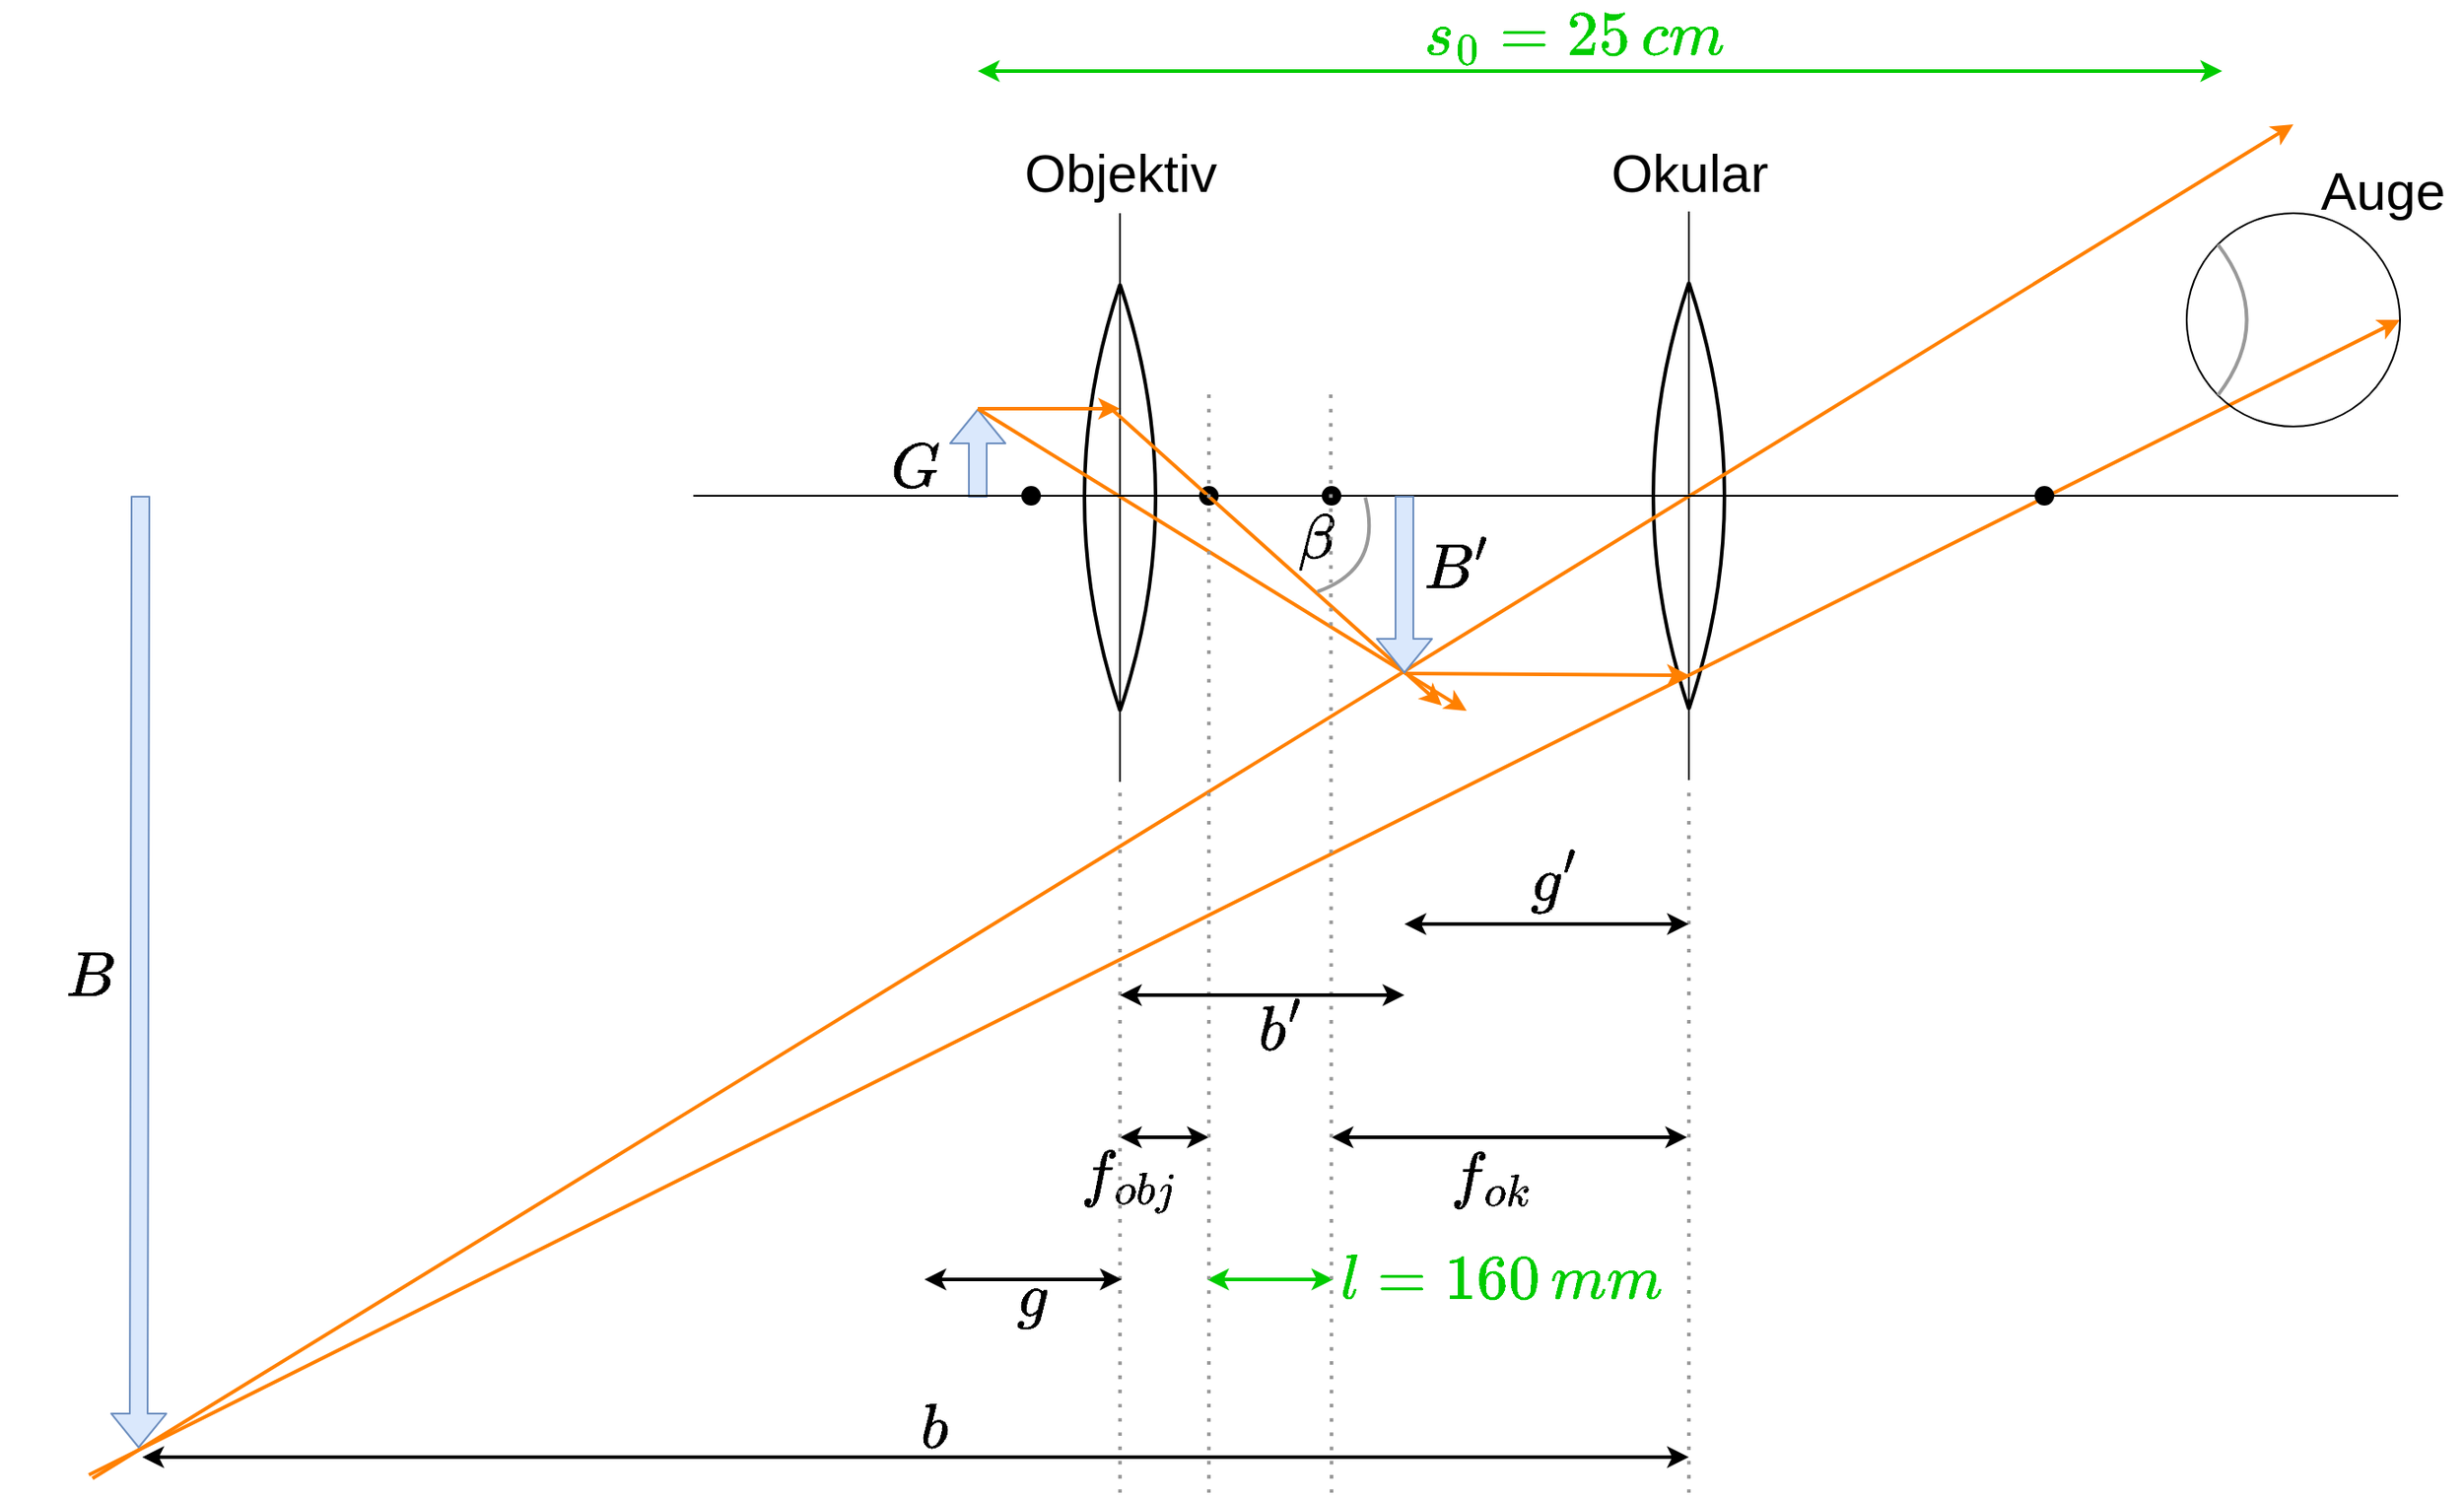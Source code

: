 <mxfile version="17.2.4" type="device"><diagram id="vod9QDB9I9px2MjlplwO" name="Seite-1"><mxGraphModel dx="1484" dy="438" grid="1" gridSize="10" guides="1" tooltips="1" connect="1" arrows="1" fold="1" page="1" pageScale="1" pageWidth="827" pageHeight="1169" math="1" shadow="0"><root><mxCell id="0"/><mxCell id="1" parent="0"/><mxCell id="Ikbwgm83uAh0xtneVskg-54" value="$$\beta$$" style="text;html=1;resizable=0;autosize=1;align=center;verticalAlign=middle;points=[];fillColor=none;strokeColor=none;rounded=0;fontSize=30;" parent="1" vertex="1"><mxGeometry x="115" y="364" width="150" height="40" as="geometry"/></mxCell><mxCell id="Ikbwgm83uAh0xtneVskg-1" value="" style="endArrow=none;html=1;curved=1;strokeWidth=2;" parent="1" edge="1"><mxGeometry width="50" height="50" relative="1" as="geometry"><mxPoint x="80" y="480" as="sourcePoint"/><mxPoint x="80" y="240" as="targetPoint"/><Array as="points"><mxPoint x="40" y="360"/></Array></mxGeometry></mxCell><mxCell id="Ikbwgm83uAh0xtneVskg-2" value="" style="endArrow=none;html=1;curved=1;strokeWidth=2;" parent="1" edge="1"><mxGeometry width="50" height="50" relative="1" as="geometry"><mxPoint x="80" y="480" as="sourcePoint"/><mxPoint x="80" y="240" as="targetPoint"/><Array as="points"><mxPoint x="120" y="360"/></Array></mxGeometry></mxCell><mxCell id="Ikbwgm83uAh0xtneVskg-3" value="" style="endArrow=none;html=1;strokeWidth=1;curved=1;" parent="1" edge="1"><mxGeometry width="50" height="50" relative="1" as="geometry"><mxPoint x="80" y="520" as="sourcePoint"/><mxPoint x="80" y="200" as="targetPoint"/></mxGeometry></mxCell><mxCell id="Ikbwgm83uAh0xtneVskg-5" value="" style="endArrow=none;html=1;curved=1;strokeWidth=2;" parent="1" edge="1"><mxGeometry width="50" height="50" relative="1" as="geometry"><mxPoint x="400" y="479" as="sourcePoint"/><mxPoint x="400" y="239" as="targetPoint"/><Array as="points"><mxPoint x="360" y="359"/></Array></mxGeometry></mxCell><mxCell id="Ikbwgm83uAh0xtneVskg-6" value="" style="endArrow=none;html=1;curved=1;strokeWidth=2;" parent="1" edge="1"><mxGeometry width="50" height="50" relative="1" as="geometry"><mxPoint x="400" y="479" as="sourcePoint"/><mxPoint x="400" y="239" as="targetPoint"/><Array as="points"><mxPoint x="440" y="359"/></Array></mxGeometry></mxCell><mxCell id="Ikbwgm83uAh0xtneVskg-7" value="" style="endArrow=none;html=1;strokeWidth=1;curved=1;" parent="1" edge="1"><mxGeometry width="50" height="50" relative="1" as="geometry"><mxPoint x="400" y="519" as="sourcePoint"/><mxPoint x="400" y="199" as="targetPoint"/></mxGeometry></mxCell><mxCell id="Ikbwgm83uAh0xtneVskg-8" value="" style="shape=flexArrow;endArrow=classic;html=1;strokeWidth=1;curved=1;fillColor=#dae8fc;strokeColor=#6c8ebf;" parent="1" edge="1"><mxGeometry width="50" height="50" relative="1" as="geometry"><mxPoint y="360" as="sourcePoint"/><mxPoint y="310" as="targetPoint"/></mxGeometry></mxCell><mxCell id="Ikbwgm83uAh0xtneVskg-10" value="" style="ellipse;whiteSpace=wrap;html=1;aspect=fixed;fillColor=#000000;" parent="1" vertex="1"><mxGeometry x="125" y="354" width="10" height="10" as="geometry"/></mxCell><mxCell id="Ikbwgm83uAh0xtneVskg-12" value="" style="endArrow=classic;html=1;strokeWidth=2;curved=1;strokeColor=#FF8000;" parent="1" edge="1"><mxGeometry width="50" height="50" relative="1" as="geometry"><mxPoint y="310" as="sourcePoint"/><mxPoint x="80" y="310" as="targetPoint"/></mxGeometry></mxCell><mxCell id="Ikbwgm83uAh0xtneVskg-13" value="" style="endArrow=classic;html=1;strokeWidth=2;curved=1;strokeColor=#FF8000;" parent="1" edge="1"><mxGeometry width="50" height="50" relative="1" as="geometry"><mxPoint x="75" y="310" as="sourcePoint"/><mxPoint x="261" y="477" as="targetPoint"/></mxGeometry></mxCell><mxCell id="Ikbwgm83uAh0xtneVskg-14" value="" style="endArrow=classic;html=1;strokeWidth=2;curved=1;strokeColor=#FF8000;" parent="1" edge="1"><mxGeometry width="50" height="50" relative="1" as="geometry"><mxPoint y="310" as="sourcePoint"/><mxPoint x="275" y="480" as="targetPoint"/></mxGeometry></mxCell><mxCell id="Ikbwgm83uAh0xtneVskg-9" value="" style="ellipse;whiteSpace=wrap;html=1;aspect=fixed;fillColor=#000000;" parent="1" vertex="1"><mxGeometry x="25" y="354" width="10" height="10" as="geometry"/></mxCell><mxCell id="Ikbwgm83uAh0xtneVskg-20" value="" style="endArrow=classic;html=1;strokeWidth=2;curved=1;strokeColor=#FF8000;" parent="1" edge="1"><mxGeometry width="50" height="50" relative="1" as="geometry"><mxPoint x="240" y="459" as="sourcePoint"/><mxPoint x="400" y="460" as="targetPoint"/></mxGeometry></mxCell><mxCell id="Ikbwgm83uAh0xtneVskg-21" value="" style="endArrow=classic;html=1;strokeWidth=2;curved=1;strokeColor=#FF8000;" parent="1" edge="1"><mxGeometry width="50" height="50" relative="1" as="geometry"><mxPoint x="-498" y="912" as="sourcePoint"/><mxPoint x="740" y="150" as="targetPoint"/></mxGeometry></mxCell><mxCell id="Ikbwgm83uAh0xtneVskg-22" value="" style="endArrow=classic;html=1;strokeWidth=2;curved=1;strokeColor=#FF8000;" parent="1" edge="1"><mxGeometry width="50" height="50" relative="1" as="geometry"><mxPoint x="-500" y="910" as="sourcePoint"/><mxPoint x="800" y="260" as="targetPoint"/></mxGeometry></mxCell><mxCell id="Ikbwgm83uAh0xtneVskg-23" value="" style="ellipse;whiteSpace=wrap;html=1;aspect=fixed;fillColor=#000000;" parent="1" vertex="1"><mxGeometry x="194" y="354" width="10" height="10" as="geometry"/></mxCell><mxCell id="Ikbwgm83uAh0xtneVskg-24" value="" style="endArrow=none;html=1;strokeWidth=1;curved=1;startArrow=none;" parent="1" edge="1"><mxGeometry width="50" height="50" relative="1" as="geometry"><mxPoint x="799" y="359" as="sourcePoint"/><mxPoint x="-160" y="359" as="targetPoint"/></mxGeometry></mxCell><mxCell id="Ikbwgm83uAh0xtneVskg-25" value="" style="ellipse;whiteSpace=wrap;html=1;aspect=fixed;fillColor=#000000;" parent="1" vertex="1"><mxGeometry x="595" y="354" width="10" height="10" as="geometry"/></mxCell><mxCell id="Ikbwgm83uAh0xtneVskg-29" value="" style="shape=flexArrow;endArrow=classic;html=1;strokeWidth=1;curved=1;fillColor=#dae8fc;strokeColor=#6c8ebf;" parent="1" edge="1"><mxGeometry width="50" height="50" relative="1" as="geometry"><mxPoint x="-471" y="359" as="sourcePoint"/><mxPoint x="-472" y="895" as="targetPoint"/></mxGeometry></mxCell><mxCell id="Ikbwgm83uAh0xtneVskg-30" value="Objektiv" style="text;html=1;resizable=0;autosize=1;align=center;verticalAlign=middle;points=[];fillColor=none;strokeColor=none;rounded=0;fontSize=30;" parent="1" vertex="1"><mxGeometry x="20" y="157" width="120" height="40" as="geometry"/></mxCell><mxCell id="Ikbwgm83uAh0xtneVskg-31" value="Okular" style="text;html=1;resizable=0;autosize=1;align=center;verticalAlign=middle;points=[];fillColor=none;strokeColor=none;rounded=0;fontSize=30;" parent="1" vertex="1"><mxGeometry x="350" y="157" width="100" height="40" as="geometry"/></mxCell><mxCell id="Ikbwgm83uAh0xtneVskg-32" value="$$G$$" style="text;html=1;resizable=0;autosize=1;align=center;verticalAlign=middle;points=[];fillColor=none;strokeColor=none;rounded=0;fontSize=30;" parent="1" vertex="1"><mxGeometry x="-90" y="324" width="110" height="40" as="geometry"/></mxCell><mxCell id="Ikbwgm83uAh0xtneVskg-33" value="$$B^\prime$$" style="text;html=1;resizable=0;autosize=1;align=center;verticalAlign=middle;points=[];fillColor=none;strokeColor=none;rounded=0;fontSize=30;" parent="1" vertex="1"><mxGeometry x="169" y="380" width="200" height="40" as="geometry"/></mxCell><mxCell id="Ikbwgm83uAh0xtneVskg-34" value="$$B$$" style="text;html=1;resizable=0;autosize=1;align=center;verticalAlign=middle;points=[];fillColor=none;strokeColor=none;rounded=0;fontSize=30;" parent="1" vertex="1"><mxGeometry x="-550" y="610" width="100" height="40" as="geometry"/></mxCell><mxCell id="Ikbwgm83uAh0xtneVskg-35" value="" style="endArrow=classic;startArrow=classic;html=1;fontSize=30;strokeColor=#000000;strokeWidth=2;curved=1;" parent="1" edge="1"><mxGeometry width="50" height="50" relative="1" as="geometry"><mxPoint x="199" y="720" as="sourcePoint"/><mxPoint x="399" y="720" as="targetPoint"/></mxGeometry></mxCell><mxCell id="Ikbwgm83uAh0xtneVskg-36" value="$$f_{ok}$$" style="text;html=1;resizable=0;autosize=1;align=center;verticalAlign=middle;points=[];fillColor=none;strokeColor=none;rounded=0;fontSize=30;" parent="1" vertex="1"><mxGeometry x="209" y="723" width="160" height="40" as="geometry"/></mxCell><mxCell id="Ikbwgm83uAh0xtneVskg-37" value="" style="endArrow=classic;startArrow=classic;html=1;fontSize=30;strokeColor=#000000;strokeWidth=2;curved=1;" parent="1" edge="1"><mxGeometry width="50" height="50" relative="1" as="geometry"><mxPoint x="80" y="720" as="sourcePoint"/><mxPoint x="130" y="720" as="targetPoint"/></mxGeometry></mxCell><mxCell id="Ikbwgm83uAh0xtneVskg-38" value="$$f_{obj}$$" style="text;html=1;resizable=0;autosize=1;align=center;verticalAlign=middle;points=[];fillColor=none;strokeColor=none;rounded=0;fontSize=30;" parent="1" vertex="1"><mxGeometry y="723" width="170" height="40" as="geometry"/></mxCell><mxCell id="Ikbwgm83uAh0xtneVskg-39" value="" style="endArrow=classic;startArrow=classic;html=1;fontSize=30;strokeColor=#00CC00;strokeWidth=2;curved=1;" parent="1" edge="1"><mxGeometry width="50" height="50" relative="1" as="geometry"><mxPoint x="129" y="800" as="sourcePoint"/><mxPoint x="200" y="800" as="targetPoint"/></mxGeometry></mxCell><mxCell id="Ikbwgm83uAh0xtneVskg-40" value="$$l=160 \, mm$$" style="text;html=1;resizable=0;autosize=1;align=center;verticalAlign=middle;points=[];fillColor=none;strokeColor=none;rounded=0;fontSize=30;fontColor=#00CC00;" parent="1" vertex="1"><mxGeometry x="174" y="780" width="240" height="40" as="geometry"/></mxCell><mxCell id="Ikbwgm83uAh0xtneVskg-41" value="" style="endArrow=none;dashed=1;html=1;dashPattern=1 3;strokeWidth=2;fontSize=30;curved=1;strokeColor=#999999;" parent="1" edge="1"><mxGeometry width="50" height="50" relative="1" as="geometry"><mxPoint x="130" y="920" as="sourcePoint"/><mxPoint x="130" y="300" as="targetPoint"/></mxGeometry></mxCell><mxCell id="Ikbwgm83uAh0xtneVskg-42" value="" style="endArrow=none;dashed=1;html=1;dashPattern=1 3;strokeWidth=2;fontSize=30;curved=1;strokeColor=#999999;" parent="1" edge="1"><mxGeometry width="50" height="50" relative="1" as="geometry"><mxPoint x="199" y="920" as="sourcePoint"/><mxPoint x="198.57" y="300" as="targetPoint"/></mxGeometry></mxCell><mxCell id="Ikbwgm83uAh0xtneVskg-43" value="" style="endArrow=none;dashed=1;html=1;dashPattern=1 3;strokeWidth=2;fontSize=30;curved=1;strokeColor=#999999;" parent="1" edge="1"><mxGeometry width="50" height="50" relative="1" as="geometry"><mxPoint x="80" y="920" as="sourcePoint"/><mxPoint x="80" y="520" as="targetPoint"/></mxGeometry></mxCell><mxCell id="Ikbwgm83uAh0xtneVskg-44" value="" style="endArrow=none;dashed=1;html=1;dashPattern=1 3;strokeWidth=2;fontSize=30;curved=1;strokeColor=#999999;" parent="1" edge="1"><mxGeometry width="50" height="50" relative="1" as="geometry"><mxPoint x="400" y="920" as="sourcePoint"/><mxPoint x="400" y="520" as="targetPoint"/></mxGeometry></mxCell><mxCell id="Ikbwgm83uAh0xtneVskg-45" value="" style="endArrow=classic;startArrow=classic;html=1;fontSize=30;strokeColor=#000000;strokeWidth=2;curved=1;" parent="1" edge="1"><mxGeometry width="50" height="50" relative="1" as="geometry"><mxPoint x="240.0" y="600" as="sourcePoint"/><mxPoint x="400" y="600" as="targetPoint"/></mxGeometry></mxCell><mxCell id="Ikbwgm83uAh0xtneVskg-46" value="$$g^\prime$$" style="text;html=1;resizable=0;autosize=1;align=center;verticalAlign=middle;points=[];fillColor=none;strokeColor=none;rounded=0;fontSize=30;" parent="1" vertex="1"><mxGeometry x="224" y="556" width="200" height="40" as="geometry"/></mxCell><mxCell id="Ikbwgm83uAh0xtneVskg-47" value="" style="endArrow=classic;startArrow=classic;html=1;fontSize=30;strokeColor=#000000;strokeWidth=2;curved=1;" parent="1" edge="1"><mxGeometry width="50" height="50" relative="1" as="geometry"><mxPoint x="-470" y="900" as="sourcePoint"/><mxPoint x="400" y="900" as="targetPoint"/></mxGeometry></mxCell><mxCell id="Ikbwgm83uAh0xtneVskg-48" value="$$b$$" style="text;html=1;resizable=0;autosize=1;align=center;verticalAlign=middle;points=[];fillColor=none;strokeColor=none;rounded=0;fontSize=30;" parent="1" vertex="1"><mxGeometry x="-75" y="864" width="100" height="40" as="geometry"/></mxCell><mxCell id="Ikbwgm83uAh0xtneVskg-49" value="" style="endArrow=classic;startArrow=classic;html=1;fontSize=30;strokeColor=#000000;strokeWidth=2;curved=1;" parent="1" edge="1"><mxGeometry width="50" height="50" relative="1" as="geometry"><mxPoint x="-30.0" y="800" as="sourcePoint"/><mxPoint x="81" y="800" as="targetPoint"/></mxGeometry></mxCell><mxCell id="Ikbwgm83uAh0xtneVskg-50" value="$$g$$" style="text;html=1;resizable=0;autosize=1;align=center;verticalAlign=middle;points=[];fillColor=none;strokeColor=none;rounded=0;fontSize=30;" parent="1" vertex="1"><mxGeometry x="-20" y="790" width="100" height="40" as="geometry"/></mxCell><mxCell id="Ikbwgm83uAh0xtneVskg-51" value="$$b^\prime$$" style="text;html=1;resizable=0;autosize=1;align=center;verticalAlign=middle;points=[];fillColor=none;strokeColor=none;rounded=0;fontSize=30;" parent="1" vertex="1"><mxGeometry x="70" y="640" width="200" height="40" as="geometry"/></mxCell><mxCell id="Ikbwgm83uAh0xtneVskg-52" value="" style="endArrow=classic;startArrow=classic;html=1;fontSize=30;strokeColor=#000000;strokeWidth=2;curved=1;" parent="1" edge="1"><mxGeometry width="50" height="50" relative="1" as="geometry"><mxPoint x="80" y="640" as="sourcePoint"/><mxPoint x="240" y="640" as="targetPoint"/></mxGeometry></mxCell><mxCell id="Ikbwgm83uAh0xtneVskg-53" value="" style="endArrow=none;html=1;fontSize=30;strokeColor=#999999;strokeWidth=2;curved=1;" parent="1" edge="1"><mxGeometry width="50" height="50" relative="1" as="geometry"><mxPoint x="191" y="413" as="sourcePoint"/><mxPoint x="218" y="360" as="targetPoint"/><Array as="points"><mxPoint x="228" y="400"/></Array></mxGeometry></mxCell><mxCell id="Ikbwgm83uAh0xtneVskg-18" value="" style="shape=flexArrow;endArrow=classic;html=1;strokeWidth=1;curved=1;fillColor=#dae8fc;strokeColor=#6c8ebf;" parent="1" edge="1"><mxGeometry width="50" height="50" relative="1" as="geometry"><mxPoint x="240" y="359" as="sourcePoint"/><mxPoint x="240" y="459" as="targetPoint"/></mxGeometry></mxCell><mxCell id="Ikbwgm83uAh0xtneVskg-56" value="" style="ellipse;whiteSpace=wrap;html=1;aspect=fixed;fontSize=30;fillColor=none;" parent="1" vertex="1"><mxGeometry x="680" y="200" width="120" height="120" as="geometry"/></mxCell><mxCell id="Ikbwgm83uAh0xtneVskg-57" value="" style="endArrow=none;html=1;fontSize=30;strokeColor=#999999;strokeWidth=2;curved=1;entryX=0;entryY=0;entryDx=0;entryDy=0;exitX=0;exitY=1;exitDx=0;exitDy=0;" parent="1" source="Ikbwgm83uAh0xtneVskg-56" target="Ikbwgm83uAh0xtneVskg-56" edge="1"><mxGeometry width="50" height="50" relative="1" as="geometry"><mxPoint x="350" y="360" as="sourcePoint"/><mxPoint x="400" y="310" as="targetPoint"/><Array as="points"><mxPoint x="730" y="260"/></Array></mxGeometry></mxCell><mxCell id="Ikbwgm83uAh0xtneVskg-58" value="Auge" style="text;html=1;resizable=0;autosize=1;align=center;verticalAlign=middle;points=[];fillColor=none;strokeColor=none;rounded=0;fontSize=30;" parent="1" vertex="1"><mxGeometry x="745" y="167" width="90" height="40" as="geometry"/></mxCell><mxCell id="Ikbwgm83uAh0xtneVskg-59" value="" style="endArrow=classic;startArrow=classic;html=1;fontSize=30;strokeColor=#00CC00;strokeWidth=2;curved=1;" parent="1" edge="1"><mxGeometry width="50" height="50" relative="1" as="geometry"><mxPoint y="120" as="sourcePoint"/><mxPoint x="700" y="120" as="targetPoint"/></mxGeometry></mxCell><mxCell id="Ikbwgm83uAh0xtneVskg-60" value="$$s_0 = 25 \, cm$$" style="text;html=1;resizable=0;autosize=1;align=center;verticalAlign=middle;points=[];fillColor=none;strokeColor=none;rounded=0;fontSize=30;fontColor=#00CC00;" parent="1" vertex="1"><mxGeometry x="200" y="80" width="270" height="40" as="geometry"/></mxCell></root></mxGraphModel></diagram></mxfile>